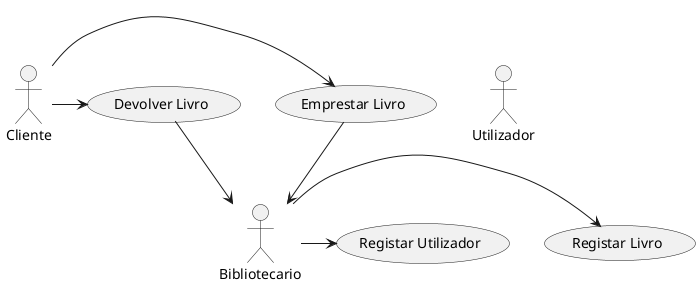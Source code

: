 @startuml

actor Bibliotecario
actor Cliente
actor Utilizador

Cliente -> (Emprestar Livro)
(Emprestar Livro) --> Bibliotecario
Bibliotecario -> (Registar Livro)
Bibliotecario -> (Registar Utilizador)
Cliente -> (Devolver Livro)
(Devolver Livro) --> Bibliotecario
@enduml